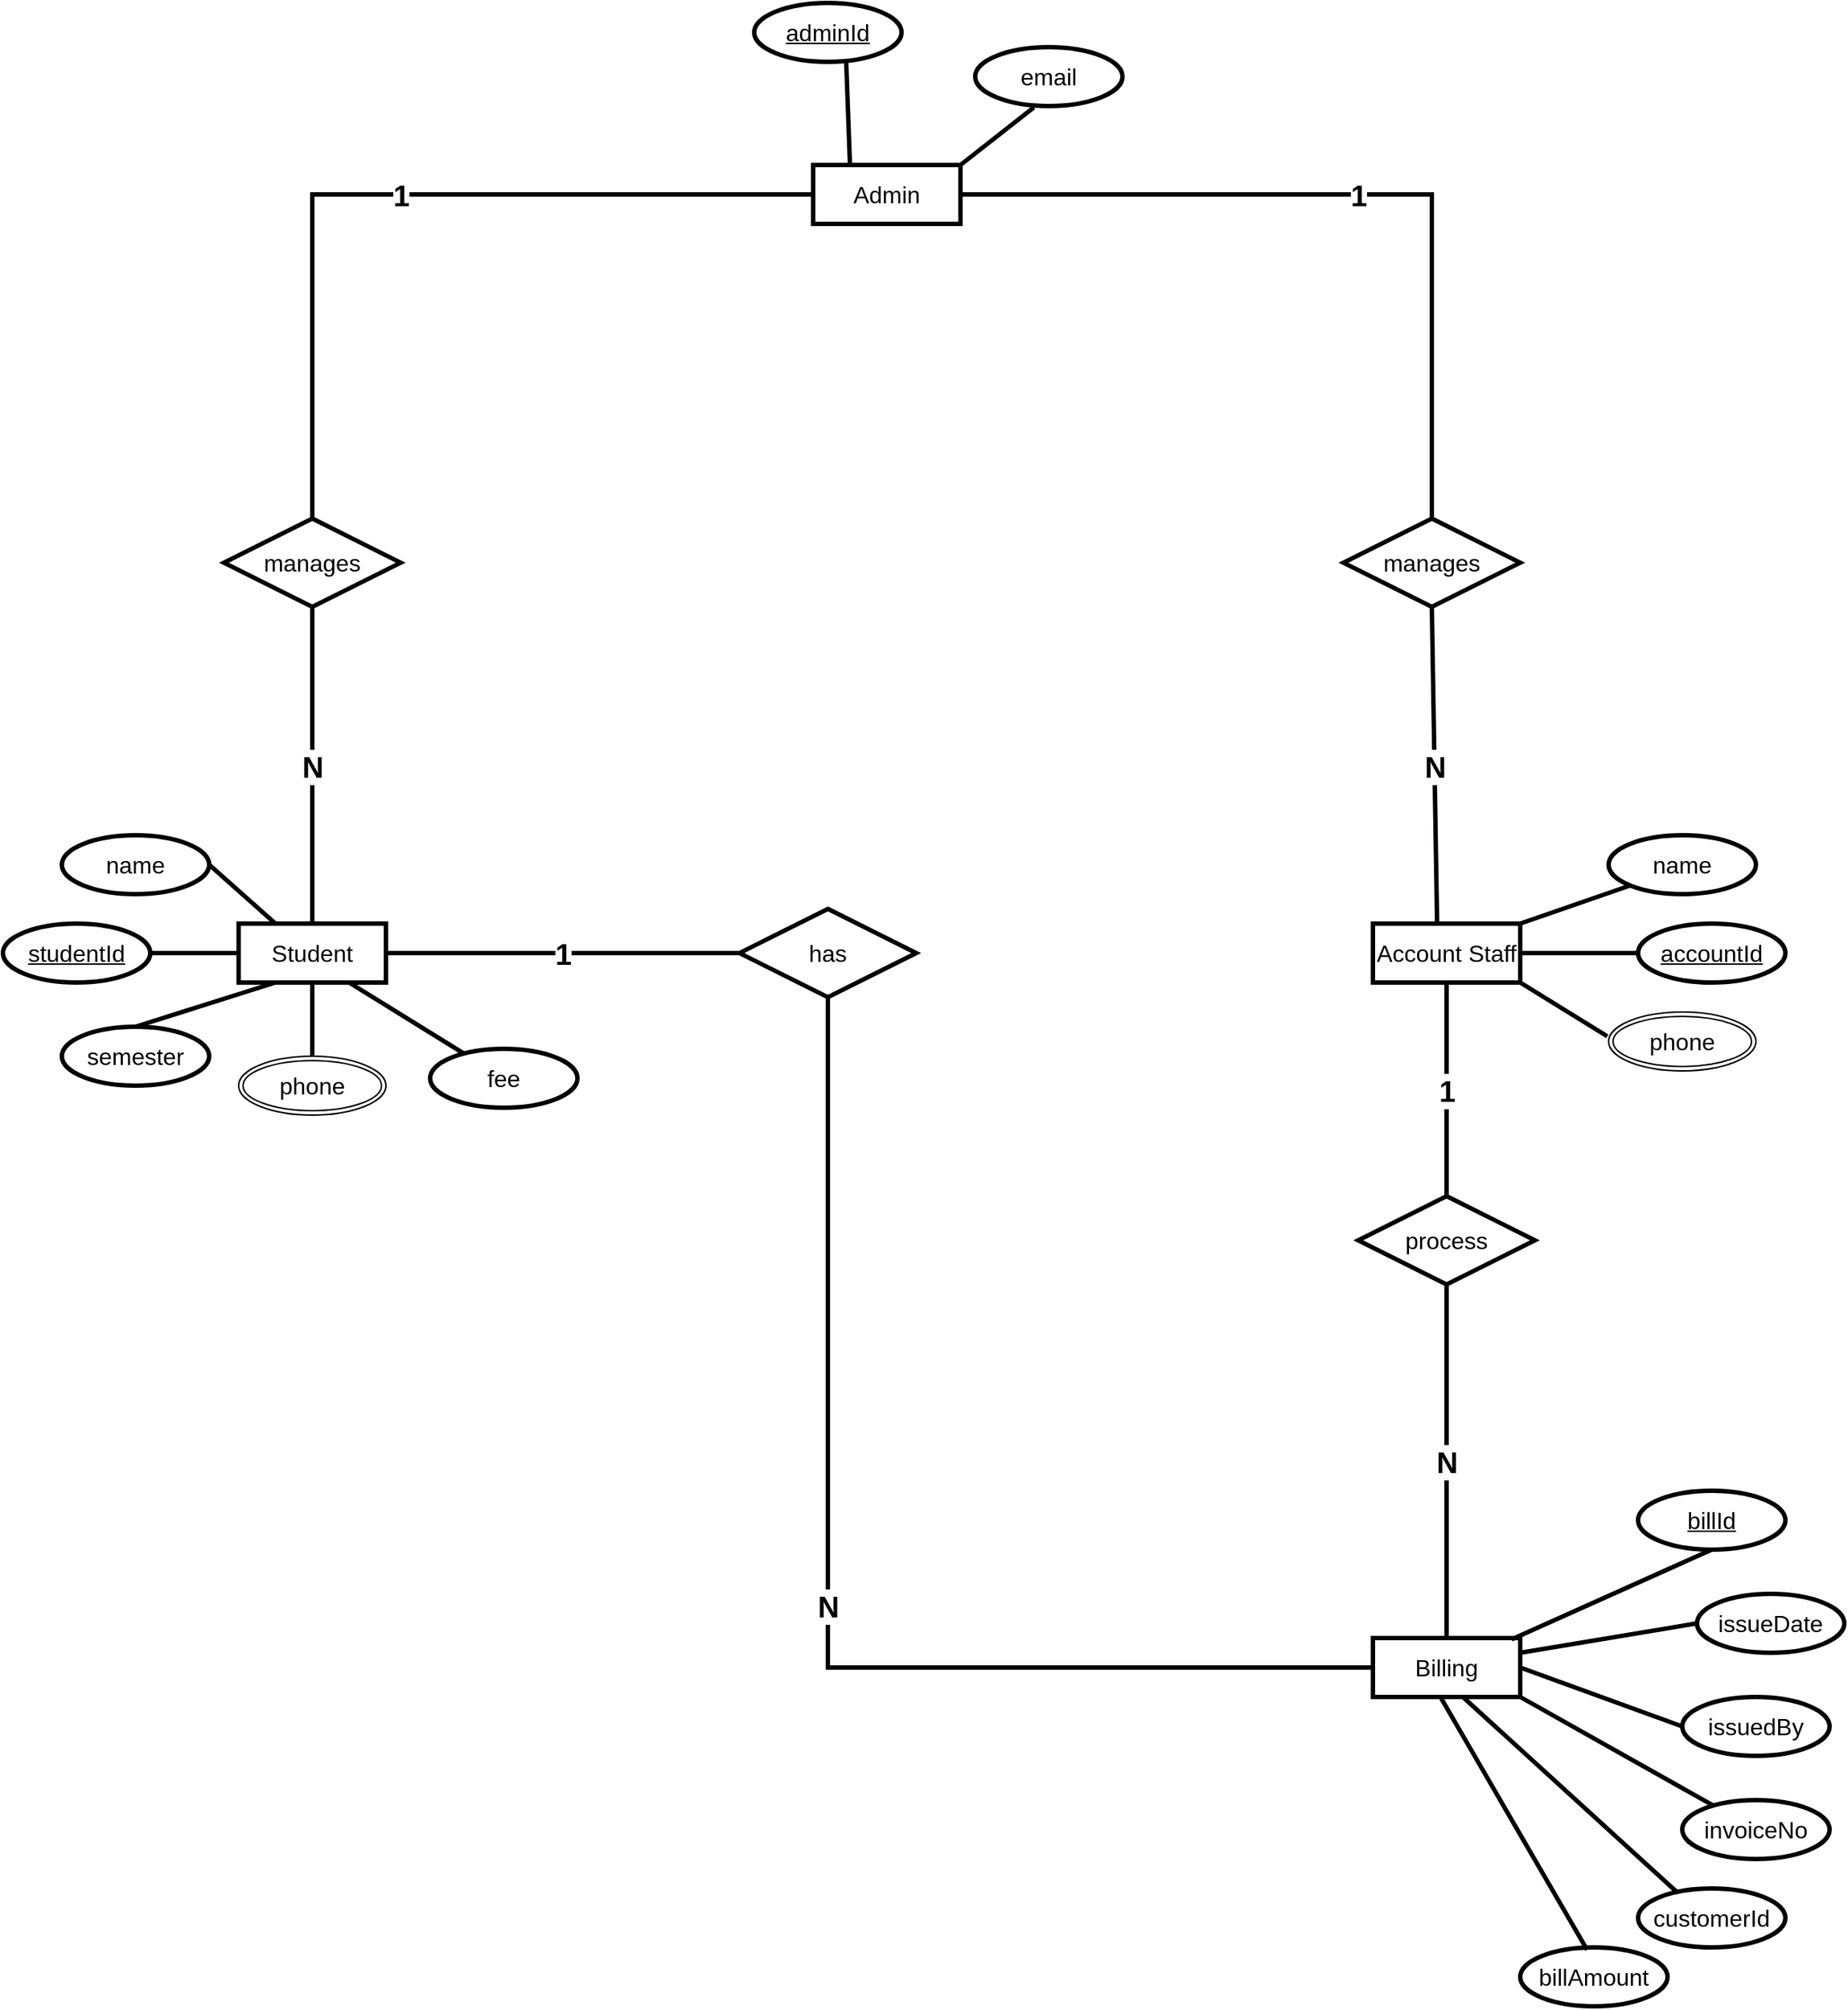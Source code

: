 <mxfile version="21.1.2" type="device">
  <diagram id="R2lEEEUBdFMjLlhIrx00" name="Page-1">
    <mxGraphModel dx="3375" dy="2118" grid="1" gridSize="10" guides="1" tooltips="1" connect="1" arrows="1" fold="1" page="1" pageScale="1" pageWidth="1169" pageHeight="827" math="0" shadow="0" extFonts="Permanent Marker^https://fonts.googleapis.com/css?family=Permanent+Marker">
      <root>
        <mxCell id="0" />
        <mxCell id="1" parent="0" />
        <mxCell id="BJE4poexc7ONUmwEAUl5-11" value="Student" style="whiteSpace=wrap;html=1;align=center;strokeWidth=3;fontSize=16;" parent="1" vertex="1">
          <mxGeometry x="140" y="425" width="100" height="40" as="geometry" />
        </mxCell>
        <mxCell id="BJE4poexc7ONUmwEAUl5-17" value="Billing" style="whiteSpace=wrap;html=1;align=center;strokeWidth=3;fontSize=16;" parent="1" vertex="1">
          <mxGeometry x="910" y="910" width="100" height="40" as="geometry" />
        </mxCell>
        <mxCell id="BJE4poexc7ONUmwEAUl5-18" value="name" style="ellipse;whiteSpace=wrap;html=1;align=center;strokeWidth=3;fontSize=16;" parent="1" vertex="1">
          <mxGeometry x="20" y="365" width="100" height="40" as="geometry" />
        </mxCell>
        <mxCell id="BJE4poexc7ONUmwEAUl5-19" value="studentId" style="ellipse;whiteSpace=wrap;html=1;align=center;fontStyle=4;strokeWidth=3;fontSize=16;" parent="1" vertex="1">
          <mxGeometry x="-20" y="425" width="100" height="40" as="geometry" />
        </mxCell>
        <mxCell id="BJE4poexc7ONUmwEAUl5-20" value="semester" style="ellipse;whiteSpace=wrap;html=1;align=center;strokeWidth=3;fontSize=16;" parent="1" vertex="1">
          <mxGeometry x="20" y="495" width="100" height="40" as="geometry" />
        </mxCell>
        <mxCell id="BJE4poexc7ONUmwEAUl5-21" value="fee" style="ellipse;whiteSpace=wrap;html=1;align=center;strokeWidth=3;fontSize=16;" parent="1" vertex="1">
          <mxGeometry x="270" y="510" width="100" height="40" as="geometry" />
        </mxCell>
        <mxCell id="BJE4poexc7ONUmwEAUl5-26" style="edgeStyle=orthogonalEdgeStyle;rounded=0;orthogonalLoop=1;jettySize=auto;html=1;entryX=0.5;entryY=1;entryDx=0;entryDy=0;endArrow=none;endFill=0;strokeWidth=3;fontSize=16;" parent="1" source="BJE4poexc7ONUmwEAUl5-22" target="BJE4poexc7ONUmwEAUl5-11" edge="1">
          <mxGeometry relative="1" as="geometry" />
        </mxCell>
        <mxCell id="BJE4poexc7ONUmwEAUl5-22" value="phone" style="ellipse;shape=doubleEllipse;margin=3;whiteSpace=wrap;html=1;align=center;strokeWidth=1;fontSize=16;" parent="1" vertex="1">
          <mxGeometry x="140" y="515" width="100" height="40" as="geometry" />
        </mxCell>
        <mxCell id="BJE4poexc7ONUmwEAUl5-27" value="" style="endArrow=none;html=1;rounded=0;exitX=0.5;exitY=0;exitDx=0;exitDy=0;entryX=0.25;entryY=1;entryDx=0;entryDy=0;strokeWidth=3;fontSize=16;" parent="1" source="BJE4poexc7ONUmwEAUl5-20" target="BJE4poexc7ONUmwEAUl5-11" edge="1">
          <mxGeometry relative="1" as="geometry">
            <mxPoint x="70" y="475" as="sourcePoint" />
            <mxPoint x="230" y="475" as="targetPoint" />
          </mxGeometry>
        </mxCell>
        <mxCell id="BJE4poexc7ONUmwEAUl5-28" value="" style="endArrow=none;html=1;rounded=0;exitX=1;exitY=0.5;exitDx=0;exitDy=0;entryX=0;entryY=0.5;entryDx=0;entryDy=0;strokeWidth=3;fontSize=16;" parent="1" source="BJE4poexc7ONUmwEAUl5-19" target="BJE4poexc7ONUmwEAUl5-11" edge="1">
          <mxGeometry relative="1" as="geometry">
            <mxPoint x="80" y="435" as="sourcePoint" />
            <mxPoint x="175" y="405" as="targetPoint" />
          </mxGeometry>
        </mxCell>
        <mxCell id="BJE4poexc7ONUmwEAUl5-29" value="" style="endArrow=none;html=1;rounded=0;exitX=1;exitY=0.5;exitDx=0;exitDy=0;entryX=0.25;entryY=0;entryDx=0;entryDy=0;strokeWidth=3;fontSize=16;" parent="1" source="BJE4poexc7ONUmwEAUl5-18" target="BJE4poexc7ONUmwEAUl5-11" edge="1">
          <mxGeometry relative="1" as="geometry">
            <mxPoint x="90" y="455" as="sourcePoint" />
            <mxPoint x="150" y="455" as="targetPoint" />
          </mxGeometry>
        </mxCell>
        <mxCell id="BJE4poexc7ONUmwEAUl5-30" value="" style="endArrow=none;html=1;rounded=0;entryX=0.75;entryY=1;entryDx=0;entryDy=0;strokeWidth=3;fontSize=16;" parent="1" source="BJE4poexc7ONUmwEAUl5-21" target="BJE4poexc7ONUmwEAUl5-11" edge="1">
          <mxGeometry relative="1" as="geometry">
            <mxPoint x="100" y="465" as="sourcePoint" />
            <mxPoint x="230" y="460" as="targetPoint" />
          </mxGeometry>
        </mxCell>
        <mxCell id="BJE4poexc7ONUmwEAUl5-31" value="Account Staff" style="whiteSpace=wrap;html=1;align=center;strokeWidth=3;fontSize=16;" parent="1" vertex="1">
          <mxGeometry x="910" y="425" width="100" height="40" as="geometry" />
        </mxCell>
        <mxCell id="BJE4poexc7ONUmwEAUl5-32" value="name" style="ellipse;whiteSpace=wrap;html=1;align=center;strokeWidth=3;fontSize=16;" parent="1" vertex="1">
          <mxGeometry x="1070" y="365" width="100" height="40" as="geometry" />
        </mxCell>
        <mxCell id="BJE4poexc7ONUmwEAUl5-33" value="accountId" style="ellipse;whiteSpace=wrap;html=1;align=center;fontStyle=4;strokeWidth=3;fontSize=16;" parent="1" vertex="1">
          <mxGeometry x="1090" y="425" width="100" height="40" as="geometry" />
        </mxCell>
        <mxCell id="BJE4poexc7ONUmwEAUl5-37" value="phone" style="ellipse;shape=doubleEllipse;margin=3;whiteSpace=wrap;html=1;align=center;strokeWidth=1;fontSize=16;" parent="1" vertex="1">
          <mxGeometry x="1070" y="485" width="100" height="40" as="geometry" />
        </mxCell>
        <mxCell id="BJE4poexc7ONUmwEAUl5-39" value="" style="endArrow=none;html=1;rounded=0;exitX=0;exitY=0.5;exitDx=0;exitDy=0;strokeWidth=3;fontSize=16;" parent="1" source="BJE4poexc7ONUmwEAUl5-33" edge="1">
          <mxGeometry relative="1" as="geometry">
            <mxPoint x="850" y="435" as="sourcePoint" />
            <mxPoint x="1010" y="445" as="targetPoint" />
          </mxGeometry>
        </mxCell>
        <mxCell id="BJE4poexc7ONUmwEAUl5-40" value="" style="endArrow=none;html=1;rounded=0;entryX=1;entryY=0;entryDx=0;entryDy=0;exitX=0;exitY=1;exitDx=0;exitDy=0;strokeWidth=3;fontSize=16;" parent="1" source="BJE4poexc7ONUmwEAUl5-32" target="BJE4poexc7ONUmwEAUl5-31" edge="1">
          <mxGeometry relative="1" as="geometry">
            <mxPoint x="1100" y="405" as="sourcePoint" />
            <mxPoint x="920" y="455" as="targetPoint" />
            <Array as="points" />
          </mxGeometry>
        </mxCell>
        <mxCell id="BJE4poexc7ONUmwEAUl5-42" value="" style="endArrow=none;html=1;rounded=0;entryX=1;entryY=1;entryDx=0;entryDy=0;exitX=-0.009;exitY=0.412;exitDx=0;exitDy=0;exitPerimeter=0;strokeWidth=3;fontSize=16;" parent="1" source="BJE4poexc7ONUmwEAUl5-37" target="BJE4poexc7ONUmwEAUl5-31" edge="1">
          <mxGeometry relative="1" as="geometry">
            <mxPoint x="1095" y="409" as="sourcePoint" />
            <mxPoint x="1020" y="435" as="targetPoint" />
            <Array as="points" />
          </mxGeometry>
        </mxCell>
        <mxCell id="BJE4poexc7ONUmwEAUl5-43" value="invoiceNo" style="ellipse;whiteSpace=wrap;html=1;align=center;strokeWidth=3;fontSize=16;" parent="1" vertex="1">
          <mxGeometry x="1120" y="1020" width="100" height="40" as="geometry" />
        </mxCell>
        <mxCell id="BJE4poexc7ONUmwEAUl5-44" value="billId" style="ellipse;whiteSpace=wrap;html=1;align=center;fontStyle=4;strokeWidth=3;fontSize=16;" parent="1" vertex="1">
          <mxGeometry x="1090" y="810" width="100" height="40" as="geometry" />
        </mxCell>
        <mxCell id="BJE4poexc7ONUmwEAUl5-45" value="" style="endArrow=none;html=1;rounded=0;entryX=0.942;entryY=0.022;entryDx=0;entryDy=0;entryPerimeter=0;exitX=0.5;exitY=1;exitDx=0;exitDy=0;strokeWidth=3;fontSize=16;" parent="1" source="BJE4poexc7ONUmwEAUl5-44" target="BJE4poexc7ONUmwEAUl5-17" edge="1">
          <mxGeometry relative="1" as="geometry">
            <mxPoint x="1055" y="840" as="sourcePoint" />
            <mxPoint x="980" y="866" as="targetPoint" />
            <Array as="points" />
          </mxGeometry>
        </mxCell>
        <mxCell id="BJE4poexc7ONUmwEAUl5-46" value="" style="endArrow=none;html=1;rounded=0;exitX=1;exitY=1;exitDx=0;exitDy=0;strokeWidth=3;fontSize=16;" parent="1" source="BJE4poexc7ONUmwEAUl5-17" target="BJE4poexc7ONUmwEAUl5-43" edge="1">
          <mxGeometry relative="1" as="geometry">
            <mxPoint x="1060" y="850" as="sourcePoint" />
            <mxPoint x="997" y="921" as="targetPoint" />
            <Array as="points" />
          </mxGeometry>
        </mxCell>
        <mxCell id="NbNXYWDQ71iWOpW3Po1q-2" value="Admin&lt;br style=&quot;font-size: 16px;&quot;&gt;" style="whiteSpace=wrap;html=1;align=center;strokeWidth=3;fontSize=16;" vertex="1" parent="1">
          <mxGeometry x="530" y="-90" width="100" height="40" as="geometry" />
        </mxCell>
        <mxCell id="NbNXYWDQ71iWOpW3Po1q-3" value="" style="endArrow=none;html=1;rounded=0;exitX=1;exitY=0;exitDx=0;exitDy=0;entryX=0.398;entryY=1.024;entryDx=0;entryDy=0;entryPerimeter=0;strokeWidth=3;fontSize=16;" edge="1" parent="1" source="NbNXYWDQ71iWOpW3Po1q-2" target="NbNXYWDQ71iWOpW3Po1q-4">
          <mxGeometry relative="1" as="geometry">
            <mxPoint x="440" y="120" as="sourcePoint" />
            <mxPoint x="750" y="-150" as="targetPoint" />
          </mxGeometry>
        </mxCell>
        <mxCell id="NbNXYWDQ71iWOpW3Po1q-4" value="email" style="ellipse;whiteSpace=wrap;html=1;align=center;strokeWidth=3;fontSize=16;" vertex="1" parent="1">
          <mxGeometry x="640" y="-170" width="100" height="40" as="geometry" />
        </mxCell>
        <mxCell id="NbNXYWDQ71iWOpW3Po1q-6" value="adminId" style="ellipse;whiteSpace=wrap;html=1;align=center;fontStyle=4;strokeWidth=3;fontSize=16;" vertex="1" parent="1">
          <mxGeometry x="490" y="-200" width="100" height="40" as="geometry" />
        </mxCell>
        <mxCell id="NbNXYWDQ71iWOpW3Po1q-7" value="" style="endArrow=none;html=1;rounded=0;exitX=0.25;exitY=0;exitDx=0;exitDy=0;entryX=0.624;entryY=0.969;entryDx=0;entryDy=0;entryPerimeter=0;strokeWidth=3;fontSize=16;" edge="1" parent="1" source="NbNXYWDQ71iWOpW3Po1q-2" target="NbNXYWDQ71iWOpW3Po1q-6">
          <mxGeometry relative="1" as="geometry">
            <mxPoint x="640" y="-80" as="sourcePoint" />
            <mxPoint x="690" y="-119" as="targetPoint" />
          </mxGeometry>
        </mxCell>
        <mxCell id="NbNXYWDQ71iWOpW3Po1q-8" value="manages" style="shape=rhombus;perimeter=rhombusPerimeter;whiteSpace=wrap;html=1;align=center;strokeWidth=3;fontSize=16;" vertex="1" parent="1">
          <mxGeometry x="130" y="150" width="120" height="60" as="geometry" />
        </mxCell>
        <mxCell id="NbNXYWDQ71iWOpW3Po1q-9" value="manages" style="shape=rhombus;perimeter=rhombusPerimeter;whiteSpace=wrap;html=1;align=center;strokeWidth=3;fontSize=16;" vertex="1" parent="1">
          <mxGeometry x="890" y="150" width="120" height="60" as="geometry" />
        </mxCell>
        <mxCell id="NbNXYWDQ71iWOpW3Po1q-10" value="1" style="endArrow=none;html=1;rounded=0;exitX=0;exitY=0.5;exitDx=0;exitDy=0;entryX=0.5;entryY=0;entryDx=0;entryDy=0;strokeWidth=3;fontSize=20;fontStyle=1" edge="1" parent="1" source="NbNXYWDQ71iWOpW3Po1q-2" target="NbNXYWDQ71iWOpW3Po1q-8">
          <mxGeometry relative="1" as="geometry">
            <mxPoint x="470" y="140" as="sourcePoint" />
            <mxPoint x="630" y="140" as="targetPoint" />
            <Array as="points">
              <mxPoint x="190" y="-70" />
            </Array>
          </mxGeometry>
        </mxCell>
        <mxCell id="NbNXYWDQ71iWOpW3Po1q-11" value="1" style="endArrow=none;html=1;rounded=0;exitX=1;exitY=0.5;exitDx=0;exitDy=0;entryX=0.5;entryY=0;entryDx=0;entryDy=0;strokeWidth=3;fontSize=20;fontStyle=1" edge="1" parent="1" source="NbNXYWDQ71iWOpW3Po1q-2" target="NbNXYWDQ71iWOpW3Po1q-9">
          <mxGeometry relative="1" as="geometry">
            <mxPoint x="1280" y="-80" as="sourcePoint" />
            <mxPoint x="940" y="140" as="targetPoint" />
            <Array as="points">
              <mxPoint x="950" y="-70" />
            </Array>
          </mxGeometry>
        </mxCell>
        <mxCell id="NbNXYWDQ71iWOpW3Po1q-12" value="N" style="endArrow=none;html=1;rounded=0;exitX=0.5;exitY=1;exitDx=0;exitDy=0;entryX=0.5;entryY=0;entryDx=0;entryDy=0;strokeWidth=3;fontSize=20;fontStyle=1" edge="1" parent="1" source="NbNXYWDQ71iWOpW3Po1q-8" target="BJE4poexc7ONUmwEAUl5-11">
          <mxGeometry relative="1" as="geometry">
            <mxPoint x="500" y="280" as="sourcePoint" />
            <mxPoint x="660" y="280" as="targetPoint" />
          </mxGeometry>
        </mxCell>
        <mxCell id="NbNXYWDQ71iWOpW3Po1q-13" value="N" style="endArrow=none;html=1;rounded=0;exitX=0.5;exitY=1;exitDx=0;exitDy=0;entryX=0.436;entryY=0.035;entryDx=0;entryDy=0;entryPerimeter=0;strokeWidth=3;fontSize=20;fontStyle=1" edge="1" parent="1" source="NbNXYWDQ71iWOpW3Po1q-9" target="BJE4poexc7ONUmwEAUl5-31">
          <mxGeometry relative="1" as="geometry">
            <mxPoint x="949.5" y="222.5" as="sourcePoint" />
            <mxPoint x="949.5" y="437.5" as="targetPoint" />
          </mxGeometry>
        </mxCell>
        <mxCell id="NbNXYWDQ71iWOpW3Po1q-14" value="customerId" style="ellipse;whiteSpace=wrap;html=1;align=center;strokeWidth=3;fontSize=16;" vertex="1" parent="1">
          <mxGeometry x="1090" y="1080" width="100" height="40" as="geometry" />
        </mxCell>
        <mxCell id="NbNXYWDQ71iWOpW3Po1q-15" value="" style="endArrow=none;html=1;rounded=0;exitX=0.271;exitY=0.078;exitDx=0;exitDy=0;entryX=0.616;entryY=1.012;entryDx=0;entryDy=0;entryPerimeter=0;exitPerimeter=0;strokeWidth=3;fontSize=16;" edge="1" parent="1" source="NbNXYWDQ71iWOpW3Po1q-14" target="BJE4poexc7ONUmwEAUl5-17">
          <mxGeometry relative="1" as="geometry">
            <mxPoint x="820" y="960" as="sourcePoint" />
            <mxPoint x="980" y="960" as="targetPoint" />
          </mxGeometry>
        </mxCell>
        <mxCell id="NbNXYWDQ71iWOpW3Po1q-16" value="billAmount" style="ellipse;whiteSpace=wrap;html=1;align=center;strokeWidth=3;fontSize=16;" vertex="1" parent="1">
          <mxGeometry x="1010" y="1120" width="100" height="40" as="geometry" />
        </mxCell>
        <mxCell id="NbNXYWDQ71iWOpW3Po1q-17" value="issueDate" style="ellipse;whiteSpace=wrap;html=1;align=center;strokeWidth=3;fontSize=16;" vertex="1" parent="1">
          <mxGeometry x="1130" y="880" width="100" height="40" as="geometry" />
        </mxCell>
        <mxCell id="NbNXYWDQ71iWOpW3Po1q-18" value="issuedBy" style="ellipse;whiteSpace=wrap;html=1;align=center;strokeWidth=3;fontSize=16;" vertex="1" parent="1">
          <mxGeometry x="1120" y="950" width="100" height="40" as="geometry" />
        </mxCell>
        <mxCell id="NbNXYWDQ71iWOpW3Po1q-19" value="" style="endArrow=none;html=1;rounded=0;entryX=1;entryY=0.5;entryDx=0;entryDy=0;exitX=0;exitY=0.5;exitDx=0;exitDy=0;strokeWidth=3;fontSize=16;" edge="1" parent="1" source="NbNXYWDQ71iWOpW3Po1q-18" target="BJE4poexc7ONUmwEAUl5-17">
          <mxGeometry relative="1" as="geometry">
            <mxPoint x="1100" y="860" as="sourcePoint" />
            <mxPoint x="997" y="921" as="targetPoint" />
            <Array as="points" />
          </mxGeometry>
        </mxCell>
        <mxCell id="NbNXYWDQ71iWOpW3Po1q-20" value="" style="endArrow=none;html=1;rounded=0;entryX=1;entryY=0.25;entryDx=0;entryDy=0;exitX=0;exitY=0.5;exitDx=0;exitDy=0;strokeWidth=3;fontSize=16;" edge="1" parent="1" source="NbNXYWDQ71iWOpW3Po1q-17" target="BJE4poexc7ONUmwEAUl5-17">
          <mxGeometry relative="1" as="geometry">
            <mxPoint x="1110" y="870" as="sourcePoint" />
            <mxPoint x="1007" y="931" as="targetPoint" />
            <Array as="points" />
          </mxGeometry>
        </mxCell>
        <mxCell id="NbNXYWDQ71iWOpW3Po1q-21" value="" style="endArrow=none;html=1;rounded=0;entryX=0.454;entryY=0.042;entryDx=0;entryDy=0;exitX=0.464;exitY=1.026;exitDx=0;exitDy=0;entryPerimeter=0;exitPerimeter=0;strokeWidth=3;fontSize=16;" edge="1" parent="1" source="BJE4poexc7ONUmwEAUl5-17" target="NbNXYWDQ71iWOpW3Po1q-16">
          <mxGeometry relative="1" as="geometry">
            <mxPoint x="1120" y="880" as="sourcePoint" />
            <mxPoint x="1017" y="941" as="targetPoint" />
            <Array as="points" />
          </mxGeometry>
        </mxCell>
        <mxCell id="NbNXYWDQ71iWOpW3Po1q-22" value="process" style="shape=rhombus;perimeter=rhombusPerimeter;whiteSpace=wrap;html=1;align=center;strokeWidth=3;fontSize=16;" vertex="1" parent="1">
          <mxGeometry x="900" y="610" width="120" height="60" as="geometry" />
        </mxCell>
        <mxCell id="NbNXYWDQ71iWOpW3Po1q-23" value="1" style="endArrow=none;html=1;rounded=0;entryX=0.5;entryY=1;entryDx=0;entryDy=0;exitX=0.5;exitY=0;exitDx=0;exitDy=0;strokeWidth=3;fontSize=20;fontStyle=1" edge="1" parent="1" source="NbNXYWDQ71iWOpW3Po1q-22" target="BJE4poexc7ONUmwEAUl5-31">
          <mxGeometry relative="1" as="geometry">
            <mxPoint x="360" y="560" as="sourcePoint" />
            <mxPoint x="520" y="560" as="targetPoint" />
          </mxGeometry>
        </mxCell>
        <mxCell id="NbNXYWDQ71iWOpW3Po1q-24" value="N" style="endArrow=none;html=1;rounded=0;entryX=0.5;entryY=0;entryDx=0;entryDy=0;exitX=0.5;exitY=1;exitDx=0;exitDy=0;strokeWidth=3;fontSize=20;fontStyle=1" edge="1" parent="1" source="NbNXYWDQ71iWOpW3Po1q-22" target="BJE4poexc7ONUmwEAUl5-17">
          <mxGeometry relative="1" as="geometry">
            <mxPoint x="880" y="670" as="sourcePoint" />
            <mxPoint x="1040" y="670" as="targetPoint" />
          </mxGeometry>
        </mxCell>
        <mxCell id="NbNXYWDQ71iWOpW3Po1q-25" value="has" style="shape=rhombus;perimeter=rhombusPerimeter;whiteSpace=wrap;html=1;align=center;strokeWidth=3;fontSize=16;" vertex="1" parent="1">
          <mxGeometry x="480" y="415" width="120" height="60" as="geometry" />
        </mxCell>
        <mxCell id="NbNXYWDQ71iWOpW3Po1q-26" value="1" style="endArrow=none;html=1;rounded=0;entryX=0;entryY=0.5;entryDx=0;entryDy=0;exitX=1;exitY=0.5;exitDx=0;exitDy=0;strokeWidth=3;fontSize=20;fontStyle=1" edge="1" parent="1" source="BJE4poexc7ONUmwEAUl5-11" target="NbNXYWDQ71iWOpW3Po1q-25">
          <mxGeometry relative="1" as="geometry">
            <mxPoint x="970" y="680" as="sourcePoint" />
            <mxPoint x="970" y="920" as="targetPoint" />
          </mxGeometry>
        </mxCell>
        <mxCell id="NbNXYWDQ71iWOpW3Po1q-27" value="N" style="endArrow=none;html=1;rounded=0;exitX=0.5;exitY=1;exitDx=0;exitDy=0;entryX=0;entryY=0.5;entryDx=0;entryDy=0;strokeWidth=3;fontSize=20;fontStyle=1" edge="1" parent="1" source="NbNXYWDQ71iWOpW3Po1q-25" target="BJE4poexc7ONUmwEAUl5-17">
          <mxGeometry relative="1" as="geometry">
            <mxPoint x="710" y="770" as="sourcePoint" />
            <mxPoint x="870" y="770" as="targetPoint" />
            <Array as="points">
              <mxPoint x="540" y="930" />
            </Array>
          </mxGeometry>
        </mxCell>
      </root>
    </mxGraphModel>
  </diagram>
</mxfile>
